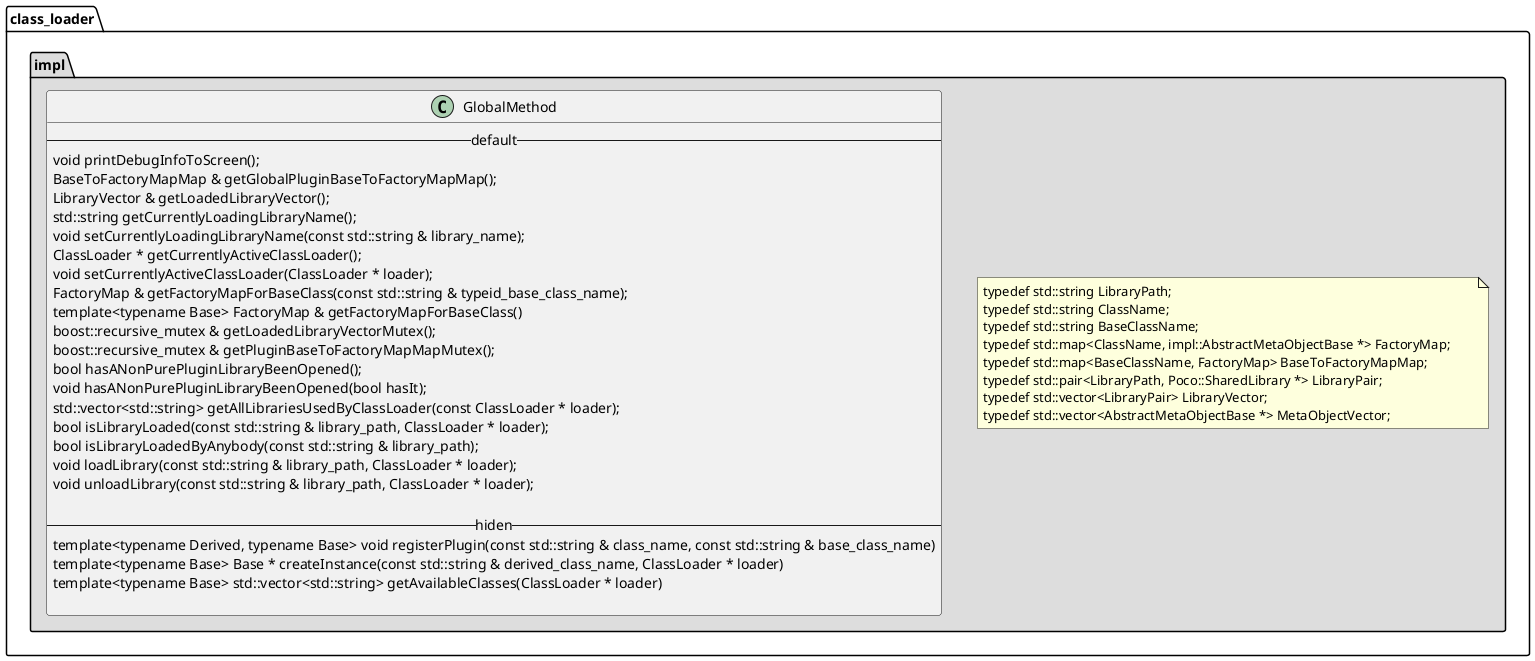 @startuml

namespace class_loader.impl #DDDDDD {
note "typedef std::string LibraryPath; \
      \ntypedef std::string ClassName; \
      \ntypedef std::string BaseClassName; \
      \ntypedef std::map<ClassName, impl::AbstractMetaObjectBase *> FactoryMap; \
      \ntypedef std::map<BaseClassName, FactoryMap> BaseToFactoryMapMap; \
      \ntypedef std::pair<LibraryPath, Poco::SharedLibrary *> LibraryPair; \
      \ntypedef std::vector<LibraryPair> LibraryVector; \
      \ntypedef std::vector<AbstractMetaObjectBase *> MetaObjectVector;" as N1

class GlobalMethod{
-- default --
void printDebugInfoToScreen();
BaseToFactoryMapMap & getGlobalPluginBaseToFactoryMapMap();
LibraryVector & getLoadedLibraryVector();
std::string getCurrentlyLoadingLibraryName();
void setCurrentlyLoadingLibraryName(const std::string & library_name);
ClassLoader * getCurrentlyActiveClassLoader();
void setCurrentlyActiveClassLoader(ClassLoader * loader);
FactoryMap & getFactoryMapForBaseClass(const std::string & typeid_base_class_name);
template<typename Base> FactoryMap & getFactoryMapForBaseClass()
boost::recursive_mutex & getLoadedLibraryVectorMutex();
boost::recursive_mutex & getPluginBaseToFactoryMapMapMutex();
bool hasANonPurePluginLibraryBeenOpened();
void hasANonPurePluginLibraryBeenOpened(bool hasIt);
std::vector<std::string> getAllLibrariesUsedByClassLoader(const ClassLoader * loader);
bool isLibraryLoaded(const std::string & library_path, ClassLoader * loader);
bool isLibraryLoadedByAnybody(const std::string & library_path);
void loadLibrary(const std::string & library_path, ClassLoader * loader);
void unloadLibrary(const std::string & library_path, ClassLoader * loader);

-- hiden --
template<typename Derived, typename Base> void registerPlugin(const std::string & class_name, const std::string & base_class_name)
template<typename Base> Base * createInstance(const std::string & derived_class_name, ClassLoader * loader)
template<typename Base> std::vector<std::string> getAvailableClasses(ClassLoader * loader)

}
}
@enduml